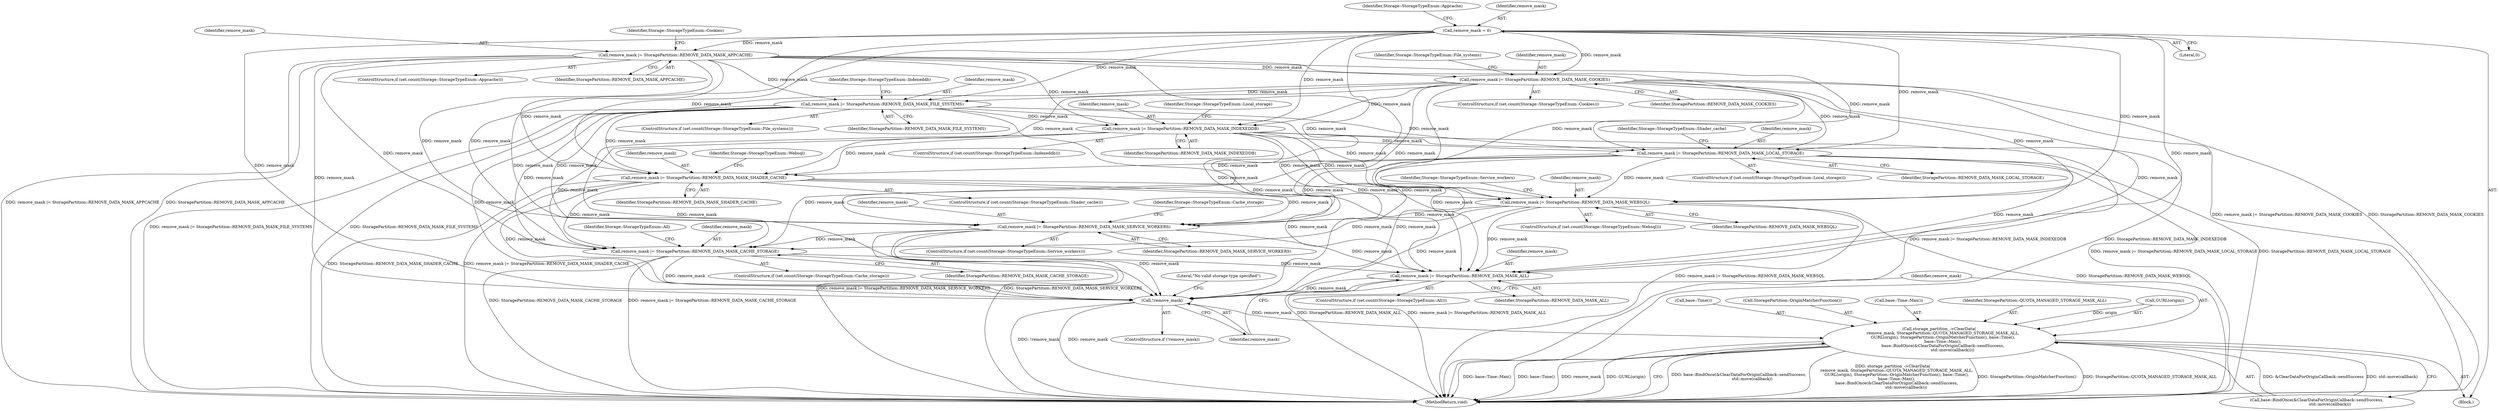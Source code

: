 digraph "0_Chrome_3c8e4852477d5b1e2da877808c998dc57db9460f_29@API" {
"1000190" [label="(Call,remove_mask |= StoragePartition::REMOVE_DATA_MASK_ALL)"];
"1000184" [label="(Call,remove_mask |= StoragePartition::REMOVE_DATA_MASK_CACHE_STORAGE)"];
"1000178" [label="(Call,remove_mask |= StoragePartition::REMOVE_DATA_MASK_SERVICE_WORKERS)"];
"1000148" [label="(Call,remove_mask |= StoragePartition::REMOVE_DATA_MASK_FILE_SYSTEMS)"];
"1000142" [label="(Call,remove_mask |= StoragePartition::REMOVE_DATA_MASK_COOKIES)"];
"1000136" [label="(Call,remove_mask |= StoragePartition::REMOVE_DATA_MASK_APPCACHE)"];
"1000130" [label="(Call,remove_mask = 0)"];
"1000172" [label="(Call,remove_mask |= StoragePartition::REMOVE_DATA_MASK_WEBSQL)"];
"1000160" [label="(Call,remove_mask |= StoragePartition::REMOVE_DATA_MASK_LOCAL_STORAGE)"];
"1000154" [label="(Call,remove_mask |= StoragePartition::REMOVE_DATA_MASK_INDEXEDDB)"];
"1000166" [label="(Call,remove_mask |= StoragePartition::REMOVE_DATA_MASK_SHADER_CACHE)"];
"1000194" [label="(Call,!remove_mask)"];
"1000201" [label="(Call,storage_partition_->ClearData(\n      remove_mask, StoragePartition::QUOTA_MANAGED_STORAGE_MASK_ALL,\n      GURL(origin), StoragePartition::OriginMatcherFunction(), base::Time(),\n      base::Time::Max(),\n      base::BindOnce(&ClearDataForOriginCallback::sendSuccess,\n                     std::move(callback))))"];
"1000133" [label="(ControlStructure,if (set.count(Storage::StorageTypeEnum::Appcache)))"];
"1000104" [label="(Block,)"];
"1000177" [label="(Identifier,Storage::StorageTypeEnum::Service_workers)"];
"1000154" [label="(Call,remove_mask |= StoragePartition::REMOVE_DATA_MASK_INDEXEDDB)"];
"1000148" [label="(Call,remove_mask |= StoragePartition::REMOVE_DATA_MASK_FILE_SYSTEMS)"];
"1000172" [label="(Call,remove_mask |= StoragePartition::REMOVE_DATA_MASK_WEBSQL)"];
"1000155" [label="(Identifier,remove_mask)"];
"1000159" [label="(Identifier,Storage::StorageTypeEnum::Local_storage)"];
"1000181" [label="(ControlStructure,if (set.count(Storage::StorageTypeEnum::Cache_storage)))"];
"1000167" [label="(Identifier,remove_mask)"];
"1000136" [label="(Call,remove_mask |= StoragePartition::REMOVE_DATA_MASK_APPCACHE)"];
"1000190" [label="(Call,remove_mask |= StoragePartition::REMOVE_DATA_MASK_ALL)"];
"1000203" [label="(Identifier,StoragePartition::QUOTA_MANAGED_STORAGE_MASK_ALL)"];
"1000147" [label="(Identifier,Storage::StorageTypeEnum::File_systems)"];
"1000139" [label="(ControlStructure,if (set.count(Storage::StorageTypeEnum::Cookies)))"];
"1000142" [label="(Call,remove_mask |= StoragePartition::REMOVE_DATA_MASK_COOKIES)"];
"1000187" [label="(ControlStructure,if (set.count(Storage::StorageTypeEnum::All)))"];
"1000192" [label="(Identifier,StoragePartition::REMOVE_DATA_MASK_ALL)"];
"1000189" [label="(Identifier,Storage::StorageTypeEnum::All)"];
"1000179" [label="(Identifier,remove_mask)"];
"1000145" [label="(ControlStructure,if (set.count(Storage::StorageTypeEnum::File_systems)))"];
"1000138" [label="(Identifier,StoragePartition::REMOVE_DATA_MASK_APPCACHE)"];
"1000130" [label="(Call,remove_mask = 0)"];
"1000171" [label="(Identifier,Storage::StorageTypeEnum::Websql)"];
"1000169" [label="(ControlStructure,if (set.count(Storage::StorageTypeEnum::Websql)))"];
"1000202" [label="(Identifier,remove_mask)"];
"1000174" [label="(Identifier,StoragePartition::REMOVE_DATA_MASK_WEBSQL)"];
"1000183" [label="(Identifier,Storage::StorageTypeEnum::Cache_storage)"];
"1000144" [label="(Identifier,StoragePartition::REMOVE_DATA_MASK_COOKIES)"];
"1000151" [label="(ControlStructure,if (set.count(Storage::StorageTypeEnum::Indexeddb)))"];
"1000204" [label="(Call,GURL(origin))"];
"1000168" [label="(Identifier,StoragePartition::REMOVE_DATA_MASK_SHADER_CACHE)"];
"1000153" [label="(Identifier,Storage::StorageTypeEnum::Indexeddb)"];
"1000135" [label="(Identifier,Storage::StorageTypeEnum::Appcache)"];
"1000132" [label="(Literal,0)"];
"1000156" [label="(Identifier,StoragePartition::REMOVE_DATA_MASK_INDEXEDDB)"];
"1000201" [label="(Call,storage_partition_->ClearData(\n      remove_mask, StoragePartition::QUOTA_MANAGED_STORAGE_MASK_ALL,\n      GURL(origin), StoragePartition::OriginMatcherFunction(), base::Time(),\n      base::Time::Max(),\n      base::BindOnce(&ClearDataForOriginCallback::sendSuccess,\n                     std::move(callback))))"];
"1000149" [label="(Identifier,remove_mask)"];
"1000163" [label="(ControlStructure,if (set.count(Storage::StorageTypeEnum::Shader_cache)))"];
"1000175" [label="(ControlStructure,if (set.count(Storage::StorageTypeEnum::Service_workers)))"];
"1000186" [label="(Identifier,StoragePartition::REMOVE_DATA_MASK_CACHE_STORAGE)"];
"1000160" [label="(Call,remove_mask |= StoragePartition::REMOVE_DATA_MASK_LOCAL_STORAGE)"];
"1000185" [label="(Identifier,remove_mask)"];
"1000173" [label="(Identifier,remove_mask)"];
"1000165" [label="(Identifier,Storage::StorageTypeEnum::Shader_cache)"];
"1000166" [label="(Call,remove_mask |= StoragePartition::REMOVE_DATA_MASK_SHADER_CACHE)"];
"1000162" [label="(Identifier,StoragePartition::REMOVE_DATA_MASK_LOCAL_STORAGE)"];
"1000131" [label="(Identifier,remove_mask)"];
"1000191" [label="(Identifier,remove_mask)"];
"1000200" [label="(Literal,\"No valid storage type specified\")"];
"1000209" [label="(Call,base::BindOnce(&ClearDataForOriginCallback::sendSuccess,\n                     std::move(callback)))"];
"1000178" [label="(Call,remove_mask |= StoragePartition::REMOVE_DATA_MASK_SERVICE_WORKERS)"];
"1000207" [label="(Call,base::Time())"];
"1000150" [label="(Identifier,StoragePartition::REMOVE_DATA_MASK_FILE_SYSTEMS)"];
"1000214" [label="(MethodReturn,void)"];
"1000195" [label="(Identifier,remove_mask)"];
"1000157" [label="(ControlStructure,if (set.count(Storage::StorageTypeEnum::Local_storage)))"];
"1000206" [label="(Call,StoragePartition::OriginMatcherFunction())"];
"1000208" [label="(Call,base::Time::Max())"];
"1000141" [label="(Identifier,Storage::StorageTypeEnum::Cookies)"];
"1000180" [label="(Identifier,StoragePartition::REMOVE_DATA_MASK_SERVICE_WORKERS)"];
"1000194" [label="(Call,!remove_mask)"];
"1000137" [label="(Identifier,remove_mask)"];
"1000161" [label="(Identifier,remove_mask)"];
"1000193" [label="(ControlStructure,if (!remove_mask))"];
"1000143" [label="(Identifier,remove_mask)"];
"1000184" [label="(Call,remove_mask |= StoragePartition::REMOVE_DATA_MASK_CACHE_STORAGE)"];
"1000190" -> "1000187"  [label="AST: "];
"1000190" -> "1000192"  [label="CFG: "];
"1000191" -> "1000190"  [label="AST: "];
"1000192" -> "1000190"  [label="AST: "];
"1000195" -> "1000190"  [label="CFG: "];
"1000190" -> "1000214"  [label="DDG: remove_mask |= StoragePartition::REMOVE_DATA_MASK_ALL"];
"1000190" -> "1000214"  [label="DDG: StoragePartition::REMOVE_DATA_MASK_ALL"];
"1000184" -> "1000190"  [label="DDG: remove_mask"];
"1000178" -> "1000190"  [label="DDG: remove_mask"];
"1000148" -> "1000190"  [label="DDG: remove_mask"];
"1000172" -> "1000190"  [label="DDG: remove_mask"];
"1000142" -> "1000190"  [label="DDG: remove_mask"];
"1000160" -> "1000190"  [label="DDG: remove_mask"];
"1000136" -> "1000190"  [label="DDG: remove_mask"];
"1000130" -> "1000190"  [label="DDG: remove_mask"];
"1000154" -> "1000190"  [label="DDG: remove_mask"];
"1000166" -> "1000190"  [label="DDG: remove_mask"];
"1000190" -> "1000194"  [label="DDG: remove_mask"];
"1000184" -> "1000181"  [label="AST: "];
"1000184" -> "1000186"  [label="CFG: "];
"1000185" -> "1000184"  [label="AST: "];
"1000186" -> "1000184"  [label="AST: "];
"1000189" -> "1000184"  [label="CFG: "];
"1000184" -> "1000214"  [label="DDG: StoragePartition::REMOVE_DATA_MASK_CACHE_STORAGE"];
"1000184" -> "1000214"  [label="DDG: remove_mask |= StoragePartition::REMOVE_DATA_MASK_CACHE_STORAGE"];
"1000178" -> "1000184"  [label="DDG: remove_mask"];
"1000148" -> "1000184"  [label="DDG: remove_mask"];
"1000172" -> "1000184"  [label="DDG: remove_mask"];
"1000142" -> "1000184"  [label="DDG: remove_mask"];
"1000160" -> "1000184"  [label="DDG: remove_mask"];
"1000136" -> "1000184"  [label="DDG: remove_mask"];
"1000130" -> "1000184"  [label="DDG: remove_mask"];
"1000154" -> "1000184"  [label="DDG: remove_mask"];
"1000166" -> "1000184"  [label="DDG: remove_mask"];
"1000184" -> "1000194"  [label="DDG: remove_mask"];
"1000178" -> "1000175"  [label="AST: "];
"1000178" -> "1000180"  [label="CFG: "];
"1000179" -> "1000178"  [label="AST: "];
"1000180" -> "1000178"  [label="AST: "];
"1000183" -> "1000178"  [label="CFG: "];
"1000178" -> "1000214"  [label="DDG: remove_mask |= StoragePartition::REMOVE_DATA_MASK_SERVICE_WORKERS"];
"1000178" -> "1000214"  [label="DDG: StoragePartition::REMOVE_DATA_MASK_SERVICE_WORKERS"];
"1000148" -> "1000178"  [label="DDG: remove_mask"];
"1000172" -> "1000178"  [label="DDG: remove_mask"];
"1000142" -> "1000178"  [label="DDG: remove_mask"];
"1000160" -> "1000178"  [label="DDG: remove_mask"];
"1000136" -> "1000178"  [label="DDG: remove_mask"];
"1000130" -> "1000178"  [label="DDG: remove_mask"];
"1000154" -> "1000178"  [label="DDG: remove_mask"];
"1000166" -> "1000178"  [label="DDG: remove_mask"];
"1000178" -> "1000194"  [label="DDG: remove_mask"];
"1000148" -> "1000145"  [label="AST: "];
"1000148" -> "1000150"  [label="CFG: "];
"1000149" -> "1000148"  [label="AST: "];
"1000150" -> "1000148"  [label="AST: "];
"1000153" -> "1000148"  [label="CFG: "];
"1000148" -> "1000214"  [label="DDG: remove_mask |= StoragePartition::REMOVE_DATA_MASK_FILE_SYSTEMS"];
"1000148" -> "1000214"  [label="DDG: StoragePartition::REMOVE_DATA_MASK_FILE_SYSTEMS"];
"1000142" -> "1000148"  [label="DDG: remove_mask"];
"1000136" -> "1000148"  [label="DDG: remove_mask"];
"1000130" -> "1000148"  [label="DDG: remove_mask"];
"1000148" -> "1000154"  [label="DDG: remove_mask"];
"1000148" -> "1000160"  [label="DDG: remove_mask"];
"1000148" -> "1000166"  [label="DDG: remove_mask"];
"1000148" -> "1000172"  [label="DDG: remove_mask"];
"1000148" -> "1000194"  [label="DDG: remove_mask"];
"1000142" -> "1000139"  [label="AST: "];
"1000142" -> "1000144"  [label="CFG: "];
"1000143" -> "1000142"  [label="AST: "];
"1000144" -> "1000142"  [label="AST: "];
"1000147" -> "1000142"  [label="CFG: "];
"1000142" -> "1000214"  [label="DDG: remove_mask |= StoragePartition::REMOVE_DATA_MASK_COOKIES"];
"1000142" -> "1000214"  [label="DDG: StoragePartition::REMOVE_DATA_MASK_COOKIES"];
"1000136" -> "1000142"  [label="DDG: remove_mask"];
"1000130" -> "1000142"  [label="DDG: remove_mask"];
"1000142" -> "1000154"  [label="DDG: remove_mask"];
"1000142" -> "1000160"  [label="DDG: remove_mask"];
"1000142" -> "1000166"  [label="DDG: remove_mask"];
"1000142" -> "1000172"  [label="DDG: remove_mask"];
"1000142" -> "1000194"  [label="DDG: remove_mask"];
"1000136" -> "1000133"  [label="AST: "];
"1000136" -> "1000138"  [label="CFG: "];
"1000137" -> "1000136"  [label="AST: "];
"1000138" -> "1000136"  [label="AST: "];
"1000141" -> "1000136"  [label="CFG: "];
"1000136" -> "1000214"  [label="DDG: remove_mask |= StoragePartition::REMOVE_DATA_MASK_APPCACHE"];
"1000136" -> "1000214"  [label="DDG: StoragePartition::REMOVE_DATA_MASK_APPCACHE"];
"1000130" -> "1000136"  [label="DDG: remove_mask"];
"1000136" -> "1000154"  [label="DDG: remove_mask"];
"1000136" -> "1000160"  [label="DDG: remove_mask"];
"1000136" -> "1000166"  [label="DDG: remove_mask"];
"1000136" -> "1000172"  [label="DDG: remove_mask"];
"1000136" -> "1000194"  [label="DDG: remove_mask"];
"1000130" -> "1000104"  [label="AST: "];
"1000130" -> "1000132"  [label="CFG: "];
"1000131" -> "1000130"  [label="AST: "];
"1000132" -> "1000130"  [label="AST: "];
"1000135" -> "1000130"  [label="CFG: "];
"1000130" -> "1000154"  [label="DDG: remove_mask"];
"1000130" -> "1000160"  [label="DDG: remove_mask"];
"1000130" -> "1000166"  [label="DDG: remove_mask"];
"1000130" -> "1000172"  [label="DDG: remove_mask"];
"1000130" -> "1000194"  [label="DDG: remove_mask"];
"1000172" -> "1000169"  [label="AST: "];
"1000172" -> "1000174"  [label="CFG: "];
"1000173" -> "1000172"  [label="AST: "];
"1000174" -> "1000172"  [label="AST: "];
"1000177" -> "1000172"  [label="CFG: "];
"1000172" -> "1000214"  [label="DDG: remove_mask |= StoragePartition::REMOVE_DATA_MASK_WEBSQL"];
"1000172" -> "1000214"  [label="DDG: StoragePartition::REMOVE_DATA_MASK_WEBSQL"];
"1000160" -> "1000172"  [label="DDG: remove_mask"];
"1000154" -> "1000172"  [label="DDG: remove_mask"];
"1000166" -> "1000172"  [label="DDG: remove_mask"];
"1000172" -> "1000194"  [label="DDG: remove_mask"];
"1000160" -> "1000157"  [label="AST: "];
"1000160" -> "1000162"  [label="CFG: "];
"1000161" -> "1000160"  [label="AST: "];
"1000162" -> "1000160"  [label="AST: "];
"1000165" -> "1000160"  [label="CFG: "];
"1000160" -> "1000214"  [label="DDG: remove_mask |= StoragePartition::REMOVE_DATA_MASK_LOCAL_STORAGE"];
"1000160" -> "1000214"  [label="DDG: StoragePartition::REMOVE_DATA_MASK_LOCAL_STORAGE"];
"1000154" -> "1000160"  [label="DDG: remove_mask"];
"1000160" -> "1000166"  [label="DDG: remove_mask"];
"1000160" -> "1000194"  [label="DDG: remove_mask"];
"1000154" -> "1000151"  [label="AST: "];
"1000154" -> "1000156"  [label="CFG: "];
"1000155" -> "1000154"  [label="AST: "];
"1000156" -> "1000154"  [label="AST: "];
"1000159" -> "1000154"  [label="CFG: "];
"1000154" -> "1000214"  [label="DDG: remove_mask |= StoragePartition::REMOVE_DATA_MASK_INDEXEDDB"];
"1000154" -> "1000214"  [label="DDG: StoragePartition::REMOVE_DATA_MASK_INDEXEDDB"];
"1000154" -> "1000166"  [label="DDG: remove_mask"];
"1000154" -> "1000194"  [label="DDG: remove_mask"];
"1000166" -> "1000163"  [label="AST: "];
"1000166" -> "1000168"  [label="CFG: "];
"1000167" -> "1000166"  [label="AST: "];
"1000168" -> "1000166"  [label="AST: "];
"1000171" -> "1000166"  [label="CFG: "];
"1000166" -> "1000214"  [label="DDG: StoragePartition::REMOVE_DATA_MASK_SHADER_CACHE"];
"1000166" -> "1000214"  [label="DDG: remove_mask |= StoragePartition::REMOVE_DATA_MASK_SHADER_CACHE"];
"1000166" -> "1000194"  [label="DDG: remove_mask"];
"1000194" -> "1000193"  [label="AST: "];
"1000194" -> "1000195"  [label="CFG: "];
"1000195" -> "1000194"  [label="AST: "];
"1000200" -> "1000194"  [label="CFG: "];
"1000202" -> "1000194"  [label="CFG: "];
"1000194" -> "1000214"  [label="DDG: !remove_mask"];
"1000194" -> "1000214"  [label="DDG: remove_mask"];
"1000194" -> "1000201"  [label="DDG: remove_mask"];
"1000201" -> "1000104"  [label="AST: "];
"1000201" -> "1000209"  [label="CFG: "];
"1000202" -> "1000201"  [label="AST: "];
"1000203" -> "1000201"  [label="AST: "];
"1000204" -> "1000201"  [label="AST: "];
"1000206" -> "1000201"  [label="AST: "];
"1000207" -> "1000201"  [label="AST: "];
"1000208" -> "1000201"  [label="AST: "];
"1000209" -> "1000201"  [label="AST: "];
"1000214" -> "1000201"  [label="CFG: "];
"1000201" -> "1000214"  [label="DDG: base::BindOnce(&ClearDataForOriginCallback::sendSuccess,\n                     std::move(callback))"];
"1000201" -> "1000214"  [label="DDG: storage_partition_->ClearData(\n      remove_mask, StoragePartition::QUOTA_MANAGED_STORAGE_MASK_ALL,\n      GURL(origin), StoragePartition::OriginMatcherFunction(), base::Time(),\n      base::Time::Max(),\n      base::BindOnce(&ClearDataForOriginCallback::sendSuccess,\n                     std::move(callback)))"];
"1000201" -> "1000214"  [label="DDG: StoragePartition::OriginMatcherFunction()"];
"1000201" -> "1000214"  [label="DDG: StoragePartition::QUOTA_MANAGED_STORAGE_MASK_ALL"];
"1000201" -> "1000214"  [label="DDG: base::Time::Max()"];
"1000201" -> "1000214"  [label="DDG: base::Time()"];
"1000201" -> "1000214"  [label="DDG: remove_mask"];
"1000201" -> "1000214"  [label="DDG: GURL(origin)"];
"1000204" -> "1000201"  [label="DDG: origin"];
"1000209" -> "1000201"  [label="DDG: &ClearDataForOriginCallback::sendSuccess"];
"1000209" -> "1000201"  [label="DDG: std::move(callback)"];
}
